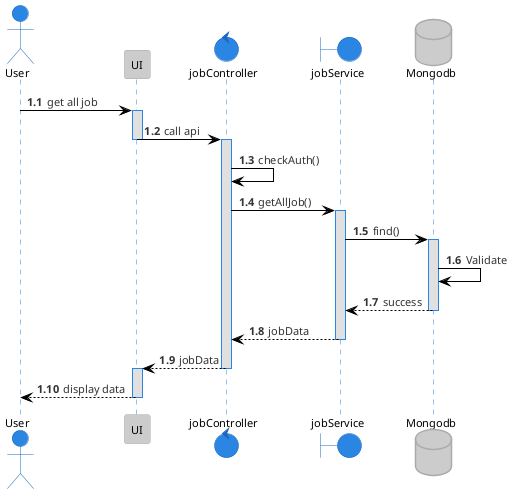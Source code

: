 @startuml getAllJob
!theme reddress-lightblue

autonumber 1.1
actor User
participant UI
control  jobController
boundary jobService
database Mongodb


User -> UI: get all job
activate UI
UI -> jobController: call api
deactivate UI
activate jobController
jobController -> jobController: checkAuth()
jobController -> jobService: getAllJob()
activate jobService
jobService -> Mongodb: find()
activate Mongodb
Mongodb -> Mongodb: Validate
Mongodb --> jobService: success
deactivate Mongodb
jobService --> jobController: jobData
deactivate jobService
jobController --> UI: jobData
deactivate jobController
activate UI
UI --> User: display data
deactivate UI

@enduml

